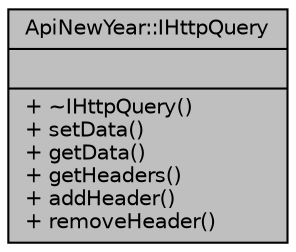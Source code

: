 digraph "ApiNewYear::IHttpQuery"
{
  edge [fontname="Helvetica",fontsize="10",labelfontname="Helvetica",labelfontsize="10"];
  node [fontname="Helvetica",fontsize="10",shape=record];
  Node1 [label="{ApiNewYear::IHttpQuery\n||+ ~IHttpQuery()\l+ setData()\l+ getData()\l+ getHeaders()\l+ addHeader()\l+ removeHeader()\l}",height=0.2,width=0.4,color="black", fillcolor="grey75", style="filled", fontcolor="black"];
}
